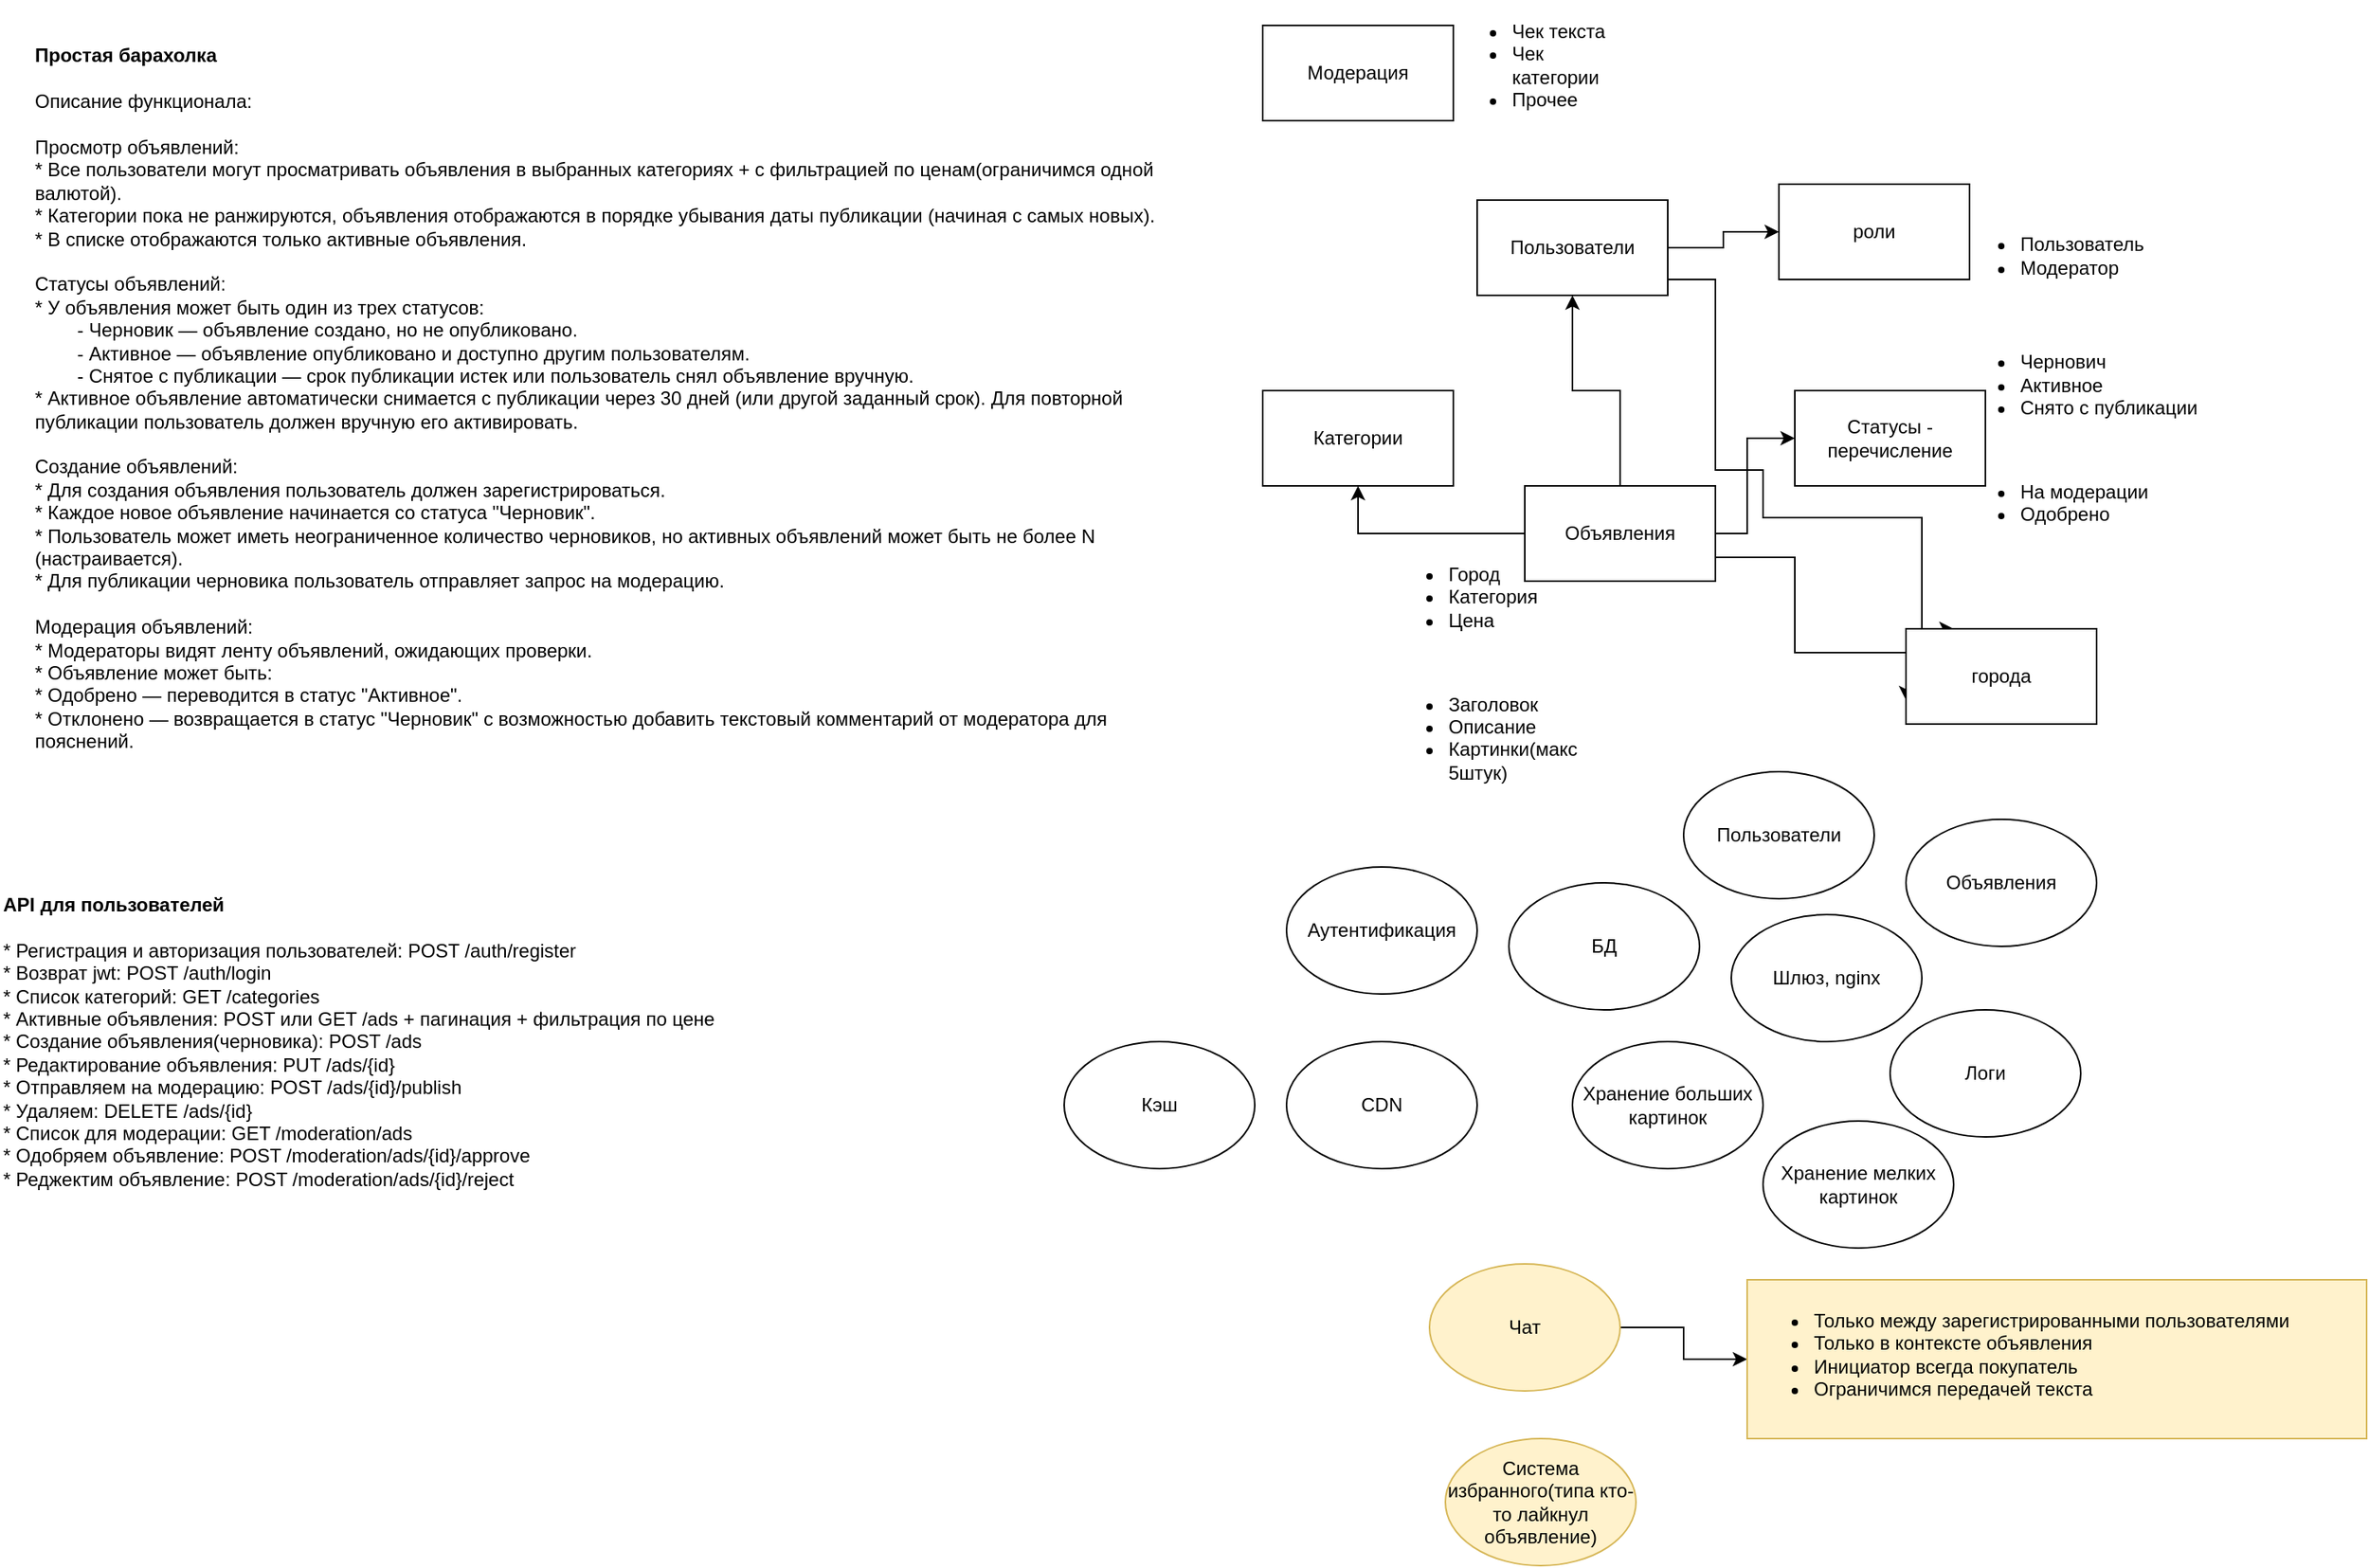 <mxfile>
    <diagram name="Page-1" id="r7tzfs24YAZpzFqHRcqu">
        <mxGraphModel dx="1600" dy="2058" grid="1" gridSize="10" guides="1" tooltips="1" connect="1" arrows="1" fold="1" page="1" pageScale="1" pageWidth="850" pageHeight="1100" math="0" shadow="0">
            <root>
                <mxCell id="0"/>
                <mxCell id="1" parent="0"/>
                <mxCell id="VUeWBQ15rTX2QOQqSJsO-1" value="&lt;div&gt;&lt;b&gt;Простая барахолка&lt;/b&gt;&lt;/div&gt;&lt;div&gt;&lt;br&gt;&lt;/div&gt;&lt;div&gt;Описание функционала:&lt;/div&gt;&lt;div&gt;&lt;br&gt;&lt;/div&gt;&lt;div&gt;Просмотр объявлений:&lt;/div&gt;&lt;div&gt;&lt;span style=&quot;background-color: initial;&quot;&gt;* Все пользователи могут просматривать объявления в выбранных категориях + с фильтрацией по ценам(ограничимся одной валютой).&lt;/span&gt;&lt;/div&gt;&lt;div&gt;* Категории пока не ранжируются, объявления отображаются в порядке убывания даты публикации (начиная с самых новых).&lt;/div&gt;&lt;div&gt;* В списке отображаются только активные объявления.&lt;/div&gt;&lt;div&gt;&lt;br&gt;&lt;/div&gt;&lt;div&gt;Статусы объявлений:&lt;/div&gt;&lt;div&gt;&lt;span style=&quot;background-color: initial;&quot;&gt;* У объявления может быть один из трех статусов:&lt;/span&gt;&lt;/div&gt;&lt;div&gt;&lt;span style=&quot;white-space: pre;&quot;&gt;&#9;&lt;/span&gt;- Черновик — объявление создано, но не опубликовано.&lt;/div&gt;&lt;div&gt;&lt;span style=&quot;white-space: pre;&quot;&gt;&#9;&lt;/span&gt;- Активное — объявление опубликовано и доступно другим пользователям.&lt;/div&gt;&lt;div&gt;&lt;span style=&quot;white-space: pre;&quot;&gt;&#9;&lt;/span&gt;- Снятое с публикации — срок публикации истек или пользователь снял объявление вручную.&lt;/div&gt;&lt;div&gt;* Активное объявление автоматически снимается с публикации через 30 дней (или другой заданный срок). Для повторной публикации пользователь должен вручную его активировать.&lt;/div&gt;&lt;div&gt;&lt;br&gt;&lt;/div&gt;&lt;div&gt;Создание объявлений:&lt;/div&gt;&lt;div&gt;&lt;span style=&quot;background-color: initial;&quot;&gt;* Для создания объявления пользователь должен зарегистрироваться.&lt;/span&gt;&lt;/div&gt;&lt;div&gt;* Каждое новое объявление начинается со статуса &quot;Черновик&quot;.&lt;/div&gt;&lt;div&gt;* Пользователь может иметь неограниченное количество черновиков, но активных объявлений может быть не более N (настраивается).&lt;/div&gt;&lt;div&gt;* Для публикации черновика пользователь отправляет запрос на модерацию.&lt;/div&gt;&lt;div&gt;&lt;br&gt;&lt;/div&gt;&lt;div&gt;Модерация объявлений:&lt;/div&gt;&lt;div&gt;&lt;span style=&quot;background-color: initial;&quot;&gt;* Модераторы видят ленту объявлений, ожидающих проверки.&lt;/span&gt;&lt;/div&gt;&lt;div&gt;* Объявление может быть:&lt;/div&gt;&lt;div&gt;* Одобрено — переводится в статус &quot;Активное&quot;.&lt;/div&gt;&lt;div&gt;* Отклонено — возвращается в статус &quot;Черновик&quot; с возможностью добавить текстовый комментарий от модератора для пояснений.&lt;/div&gt;" style="text;html=1;align=left;verticalAlign=middle;whiteSpace=wrap;rounded=0;" parent="1" vertex="1">
                    <mxGeometry x="20" y="-60" width="710" height="450" as="geometry"/>
                </mxCell>
                <mxCell id="VUeWBQ15rTX2QOQqSJsO-2" value="&lt;b&gt;API для пользователей&lt;/b&gt;&lt;div&gt;&lt;br&gt;&lt;/div&gt;&lt;div&gt;* Регистрация и авторизация пользователей:&amp;nbsp;POST /auth/register&lt;/div&gt;&lt;div&gt;* Возврат jwt: POST /auth/login&lt;/div&gt;&lt;div&gt;* Список категорий:&amp;nbsp;GET /categories&lt;/div&gt;&lt;div&gt;* Активные объявления: POST или GET /ads + пагинация + фильтрация по цене&lt;/div&gt;&lt;div&gt;* Создание объявления(черновика): POST /ads&lt;/div&gt;&lt;div&gt;* Редактирование объявления:&amp;nbsp;PUT /ads/{id}&lt;/div&gt;&lt;div&gt;* Отправляем на модерацию:&amp;nbsp;POST /ads/{id}/publish&lt;/div&gt;&lt;div&gt;* Удаляем:&amp;nbsp;DELETE /ads/{id}&lt;/div&gt;&lt;div&gt;* Список для модерации:&amp;nbsp;GET /moderation/ads&lt;/div&gt;&lt;div&gt;* Одобряем объявление:&amp;nbsp;POST /moderation/ads/{id}/approve&lt;/div&gt;&lt;div&gt;* Реджектим объявление:&amp;nbsp;POST /moderation/ads/{id}/reject&lt;/div&gt;" style="text;html=1;align=left;verticalAlign=top;whiteSpace=wrap;rounded=0;" parent="1" vertex="1">
                    <mxGeometry y="470" width="530" height="210" as="geometry"/>
                </mxCell>
                <mxCell id="VUeWBQ15rTX2QOQqSJsO-19" style="edgeStyle=orthogonalEdgeStyle;rounded=0;orthogonalLoop=1;jettySize=auto;html=1;exitX=1;exitY=0.5;exitDx=0;exitDy=0;entryX=0;entryY=0.5;entryDx=0;entryDy=0;" parent="1" source="VUeWBQ15rTX2QOQqSJsO-4" target="VUeWBQ15rTX2QOQqSJsO-7" edge="1">
                    <mxGeometry relative="1" as="geometry"/>
                </mxCell>
                <mxCell id="VUeWBQ15rTX2QOQqSJsO-35" style="edgeStyle=orthogonalEdgeStyle;rounded=0;orthogonalLoop=1;jettySize=auto;html=1;exitX=1;exitY=1;exitDx=0;exitDy=0;entryX=0.25;entryY=0;entryDx=0;entryDy=0;" parent="1" source="VUeWBQ15rTX2QOQqSJsO-4" target="VUeWBQ15rTX2QOQqSJsO-32" edge="1">
                    <mxGeometry relative="1" as="geometry">
                        <Array as="points">
                            <mxPoint x="1050" y="90"/>
                            <mxPoint x="1080" y="90"/>
                            <mxPoint x="1080" y="210"/>
                            <mxPoint x="1110" y="210"/>
                            <mxPoint x="1110" y="240"/>
                            <mxPoint x="1210" y="240"/>
                        </Array>
                    </mxGeometry>
                </mxCell>
                <mxCell id="VUeWBQ15rTX2QOQqSJsO-4" value="Пользователи" style="rounded=0;whiteSpace=wrap;html=1;" parent="1" vertex="1">
                    <mxGeometry x="930" y="40" width="120" height="60" as="geometry"/>
                </mxCell>
                <mxCell id="VUeWBQ15rTX2QOQqSJsO-5" value="Категории" style="rounded=0;whiteSpace=wrap;html=1;" parent="1" vertex="1">
                    <mxGeometry x="795" y="160" width="120" height="60" as="geometry"/>
                </mxCell>
                <mxCell id="VUeWBQ15rTX2QOQqSJsO-20" style="edgeStyle=orthogonalEdgeStyle;rounded=0;orthogonalLoop=1;jettySize=auto;html=1;exitX=0.5;exitY=0;exitDx=0;exitDy=0;entryX=0.5;entryY=1;entryDx=0;entryDy=0;" parent="1" source="VUeWBQ15rTX2QOQqSJsO-6" target="VUeWBQ15rTX2QOQqSJsO-4" edge="1">
                    <mxGeometry relative="1" as="geometry"/>
                </mxCell>
                <mxCell id="VUeWBQ15rTX2QOQqSJsO-21" style="edgeStyle=orthogonalEdgeStyle;rounded=0;orthogonalLoop=1;jettySize=auto;html=1;exitX=0;exitY=0.5;exitDx=0;exitDy=0;entryX=0.5;entryY=1;entryDx=0;entryDy=0;" parent="1" source="VUeWBQ15rTX2QOQqSJsO-6" target="VUeWBQ15rTX2QOQqSJsO-5" edge="1">
                    <mxGeometry relative="1" as="geometry"/>
                </mxCell>
                <mxCell id="VUeWBQ15rTX2QOQqSJsO-22" style="edgeStyle=orthogonalEdgeStyle;rounded=0;orthogonalLoop=1;jettySize=auto;html=1;exitX=1;exitY=0.5;exitDx=0;exitDy=0;" parent="1" source="VUeWBQ15rTX2QOQqSJsO-6" target="VUeWBQ15rTX2QOQqSJsO-9" edge="1">
                    <mxGeometry relative="1" as="geometry">
                        <Array as="points">
                            <mxPoint x="1100" y="250"/>
                            <mxPoint x="1100" y="190"/>
                        </Array>
                    </mxGeometry>
                </mxCell>
                <mxCell id="VUeWBQ15rTX2QOQqSJsO-33" style="edgeStyle=orthogonalEdgeStyle;rounded=0;orthogonalLoop=1;jettySize=auto;html=1;exitX=1;exitY=0.75;exitDx=0;exitDy=0;entryX=0;entryY=0.75;entryDx=0;entryDy=0;" parent="1" source="VUeWBQ15rTX2QOQqSJsO-6" target="VUeWBQ15rTX2QOQqSJsO-32" edge="1">
                    <mxGeometry relative="1" as="geometry">
                        <Array as="points">
                            <mxPoint x="1130" y="265"/>
                            <mxPoint x="1130" y="325"/>
                        </Array>
                    </mxGeometry>
                </mxCell>
                <mxCell id="VUeWBQ15rTX2QOQqSJsO-6" value="Объявления" style="rounded=0;whiteSpace=wrap;html=1;" parent="1" vertex="1">
                    <mxGeometry x="960" y="220" width="120" height="60" as="geometry"/>
                </mxCell>
                <mxCell id="VUeWBQ15rTX2QOQqSJsO-7" value="роли" style="rounded=0;whiteSpace=wrap;html=1;" parent="1" vertex="1">
                    <mxGeometry x="1120" y="30" width="120" height="60" as="geometry"/>
                </mxCell>
                <mxCell id="VUeWBQ15rTX2QOQqSJsO-8" value="Модерация" style="rounded=0;whiteSpace=wrap;html=1;" parent="1" vertex="1">
                    <mxGeometry x="795" y="-70" width="120" height="60" as="geometry"/>
                </mxCell>
                <mxCell id="VUeWBQ15rTX2QOQqSJsO-9" value="Статусы - перечисление" style="rounded=0;whiteSpace=wrap;html=1;" parent="1" vertex="1">
                    <mxGeometry x="1130" y="160" width="120" height="60" as="geometry"/>
                </mxCell>
                <mxCell id="VUeWBQ15rTX2QOQqSJsO-10" value="Аутентификация" style="ellipse;whiteSpace=wrap;html=1;" parent="1" vertex="1">
                    <mxGeometry x="810" y="460" width="120" height="80" as="geometry"/>
                </mxCell>
                <mxCell id="VUeWBQ15rTX2QOQqSJsO-11" value="Кэш" style="ellipse;whiteSpace=wrap;html=1;" parent="1" vertex="1">
                    <mxGeometry x="670" y="570" width="120" height="80" as="geometry"/>
                </mxCell>
                <mxCell id="VUeWBQ15rTX2QOQqSJsO-12" value="CDN" style="ellipse;whiteSpace=wrap;html=1;" parent="1" vertex="1">
                    <mxGeometry x="810" y="570" width="120" height="80" as="geometry"/>
                </mxCell>
                <mxCell id="VUeWBQ15rTX2QOQqSJsO-13" value="БД" style="ellipse;whiteSpace=wrap;html=1;" parent="1" vertex="1">
                    <mxGeometry x="950" y="470" width="120" height="80" as="geometry"/>
                </mxCell>
                <mxCell id="VUeWBQ15rTX2QOQqSJsO-14" value="Хранение больших картинок" style="ellipse;whiteSpace=wrap;html=1;" parent="1" vertex="1">
                    <mxGeometry x="990" y="570" width="120" height="80" as="geometry"/>
                </mxCell>
                <mxCell id="VUeWBQ15rTX2QOQqSJsO-15" value="Шлюз, nginx" style="ellipse;whiteSpace=wrap;html=1;" parent="1" vertex="1">
                    <mxGeometry x="1090" y="490" width="120" height="80" as="geometry"/>
                </mxCell>
                <mxCell id="VUeWBQ15rTX2QOQqSJsO-16" value="Пользователи" style="ellipse;whiteSpace=wrap;html=1;" parent="1" vertex="1">
                    <mxGeometry x="1060" y="400" width="120" height="80" as="geometry"/>
                </mxCell>
                <mxCell id="VUeWBQ15rTX2QOQqSJsO-17" value="Объявления" style="ellipse;whiteSpace=wrap;html=1;" parent="1" vertex="1">
                    <mxGeometry x="1200" y="430" width="120" height="80" as="geometry"/>
                </mxCell>
                <mxCell id="VUeWBQ15rTX2QOQqSJsO-18" value="Логи" style="ellipse;whiteSpace=wrap;html=1;" parent="1" vertex="1">
                    <mxGeometry x="1190" y="550" width="120" height="80" as="geometry"/>
                </mxCell>
                <mxCell id="VUeWBQ15rTX2QOQqSJsO-24" value="&lt;ul&gt;&lt;li&gt;&lt;span style=&quot;background-color: initial;&quot;&gt;Пользователь&lt;/span&gt;&lt;/li&gt;&lt;li&gt;&lt;span style=&quot;background-color: initial;&quot;&gt;Модератор&lt;/span&gt;&lt;/li&gt;&lt;/ul&gt;" style="text;html=1;align=left;verticalAlign=middle;whiteSpace=wrap;rounded=0;" parent="1" vertex="1">
                    <mxGeometry x="1230" y="40" width="160" height="70" as="geometry"/>
                </mxCell>
                <mxCell id="VUeWBQ15rTX2QOQqSJsO-25" value="&lt;ul&gt;&lt;li&gt;&lt;span style=&quot;background-color: initial;&quot;&gt;Чернович&lt;/span&gt;&lt;/li&gt;&lt;li&gt;&lt;span style=&quot;background-color: initial;&quot;&gt;Активное&lt;/span&gt;&lt;/li&gt;&lt;li&gt;&lt;span style=&quot;background-color: initial;&quot;&gt;Снято с публикации&lt;/span&gt;&lt;/li&gt;&lt;/ul&gt;&lt;div&gt;&lt;br&gt;&lt;/div&gt;&lt;ul&gt;&lt;li&gt;На модерации&lt;/li&gt;&lt;li&gt;Одобрено&lt;/li&gt;&lt;/ul&gt;" style="text;html=1;align=left;verticalAlign=middle;whiteSpace=wrap;rounded=0;" parent="1" vertex="1">
                    <mxGeometry x="1230" y="155" width="160" height="70" as="geometry"/>
                </mxCell>
                <mxCell id="VUeWBQ15rTX2QOQqSJsO-28" value="" style="edgeStyle=orthogonalEdgeStyle;rounded=0;orthogonalLoop=1;jettySize=auto;html=1;" parent="1" source="VUeWBQ15rTX2QOQqSJsO-26" target="VUeWBQ15rTX2QOQqSJsO-27" edge="1">
                    <mxGeometry relative="1" as="geometry"/>
                </mxCell>
                <mxCell id="VUeWBQ15rTX2QOQqSJsO-26" value="Чат" style="ellipse;whiteSpace=wrap;html=1;fillColor=#fff2cc;strokeColor=#d6b656;" parent="1" vertex="1">
                    <mxGeometry x="900" y="710" width="120" height="80" as="geometry"/>
                </mxCell>
                <mxCell id="VUeWBQ15rTX2QOQqSJsO-27" value="&lt;ul&gt;&lt;li&gt;Только между зарегистрированными пользователями&lt;/li&gt;&lt;li&gt;Только в контексте объявления&lt;/li&gt;&lt;li&gt;Инициатор всегда покупатель&lt;/li&gt;&lt;li&gt;Ограничимся передачей текста&lt;/li&gt;&lt;/ul&gt;" style="whiteSpace=wrap;html=1;fillColor=#fff2cc;strokeColor=#d6b656;verticalAlign=top;align=left;" parent="1" vertex="1">
                    <mxGeometry x="1100" y="720" width="390" height="100" as="geometry"/>
                </mxCell>
                <mxCell id="VUeWBQ15rTX2QOQqSJsO-29" value="Хранение мелких картинок" style="ellipse;whiteSpace=wrap;html=1;" parent="1" vertex="1">
                    <mxGeometry x="1110" y="620" width="120" height="80" as="geometry"/>
                </mxCell>
                <mxCell id="VUeWBQ15rTX2QOQqSJsO-30" value="&lt;ul&gt;&lt;li&gt;Город&lt;/li&gt;&lt;li&gt;&lt;span style=&quot;background-color: initial;&quot;&gt;Категория&lt;/span&gt;&lt;/li&gt;&lt;li&gt;&lt;span style=&quot;background-color: initial;&quot;&gt;Цена&lt;/span&gt;&lt;/li&gt;&lt;/ul&gt;&lt;div&gt;&lt;br&gt;&lt;/div&gt;&lt;div&gt;&lt;ul&gt;&lt;li&gt;Заголовок&lt;/li&gt;&lt;li&gt;Описание&lt;/li&gt;&lt;li&gt;Картинки(макс 5штук)&lt;/li&gt;&lt;/ul&gt;&lt;/div&gt;&lt;div&gt;&lt;br&gt;&lt;/div&gt;&lt;div&gt;&lt;br&gt;&lt;/div&gt;" style="text;html=1;align=left;verticalAlign=top;whiteSpace=wrap;rounded=0;" parent="1" vertex="1">
                    <mxGeometry x="870" y="250" width="150" height="170" as="geometry"/>
                </mxCell>
                <mxCell id="VUeWBQ15rTX2QOQqSJsO-31" value="&lt;ul&gt;&lt;li&gt;Чек текста&lt;/li&gt;&lt;li&gt;&lt;span style=&quot;background-color: initial;&quot;&gt;Чек категории&lt;/span&gt;&lt;/li&gt;&lt;li&gt;Прочее&lt;/li&gt;&lt;/ul&gt;" style="text;html=1;align=left;verticalAlign=middle;whiteSpace=wrap;rounded=0;" parent="1" vertex="1">
                    <mxGeometry x="910" y="-80" width="120" height="70" as="geometry"/>
                </mxCell>
                <mxCell id="VUeWBQ15rTX2QOQqSJsO-32" value="города" style="rounded=0;whiteSpace=wrap;html=1;" parent="1" vertex="1">
                    <mxGeometry x="1200" y="310" width="120" height="60" as="geometry"/>
                </mxCell>
                <mxCell id="VUeWBQ15rTX2QOQqSJsO-36" value="Система избранного(типа кто-то лайкнул объявление)" style="ellipse;whiteSpace=wrap;html=1;fillColor=#fff2cc;strokeColor=#d6b656;" parent="1" vertex="1">
                    <mxGeometry x="910" y="820" width="120" height="80" as="geometry"/>
                </mxCell>
            </root>
        </mxGraphModel>
    </diagram>
</mxfile>